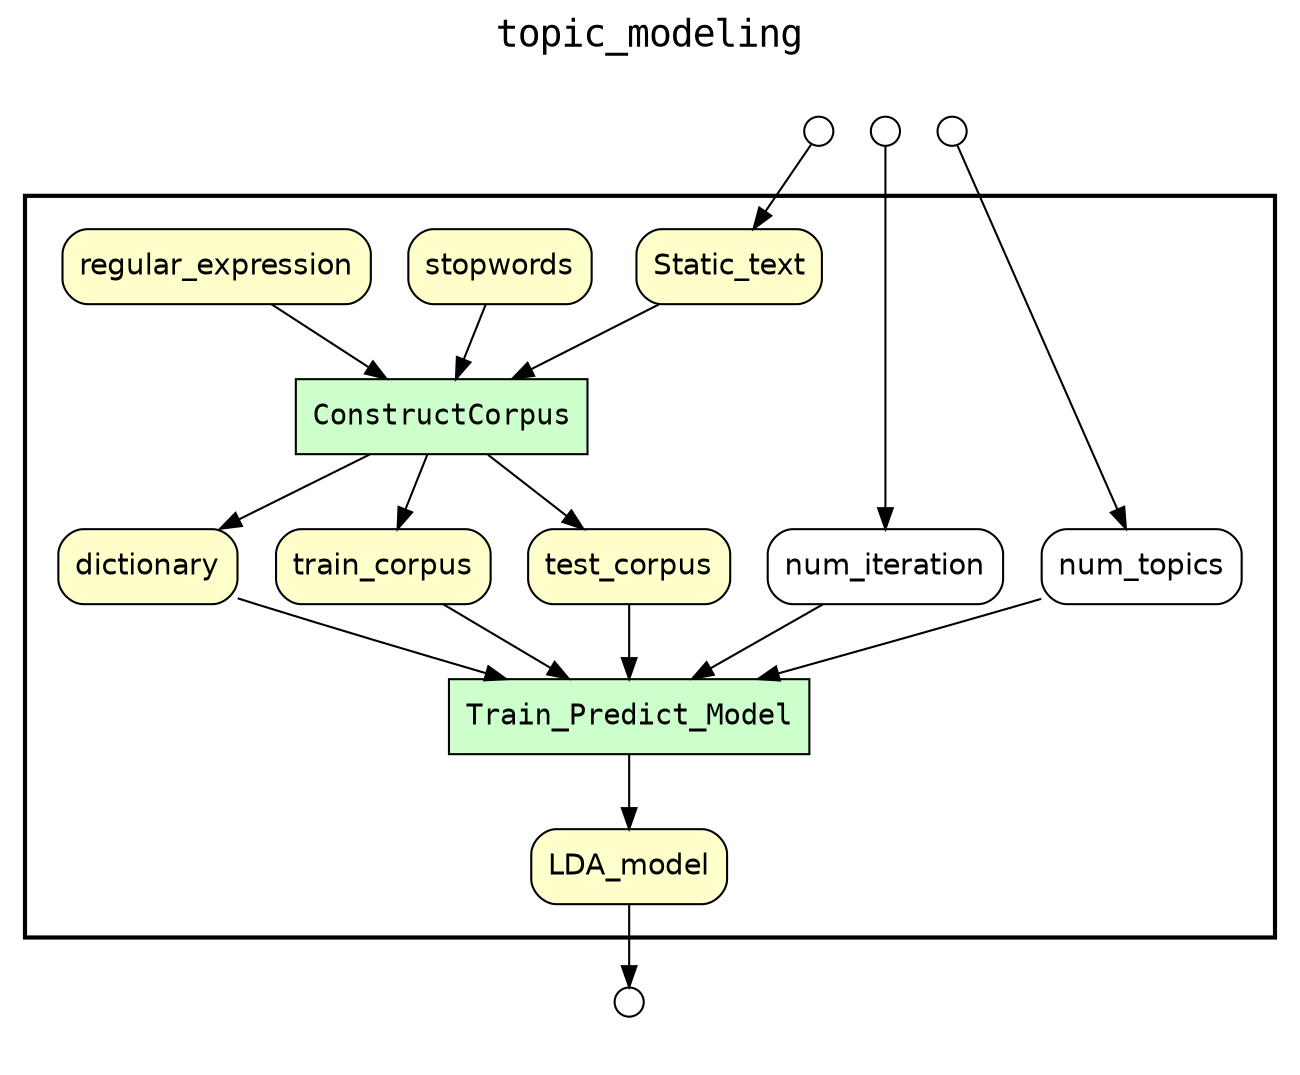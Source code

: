 
digraph yw_data_view {
rankdir=TB
fontname=Courier; fontsize=18; labelloc=t
label="topic_modeling"
subgraph cluster_workflow { label=""; color=black; penwidth=2
subgraph cluster_workflow_inner { label=""; color=white
node[shape=box style="filled" fillcolor="#CCFFCC" peripheries=1 fontname=Courier]
ConstructCorpus
Train_Predict_Model
node[shape=box style="filled" fillcolor="#CCFFCC" peripheries=1 fontname=Courier]
ConstructCorpus
Train_Predict_Model
node[shape=box style="rounded,filled" fillcolor="#FFFFCC" peripheries=1 fontname=Helvetica]
Static_text
stopwords
regular_expression
dictionary
train_corpus
test_corpus
LDA_model
node[shape=box style="rounded,filled" fillcolor="#FFFFFF" peripheries=1 fontname=Helvetica]
num_iteration
num_topics
}}
subgraph cluster_inflows { label=""; color=white; penwidth=2
subgraph cluster_inflows_inner { label=""; color=white
node[shape=circle fillcolor="#FFFFFF" peripheries=1 width=0.2]
Static_text_inflow [label=""]
num_iteration_inflow [label=""]
num_topics_inflow [label=""]
}}
subgraph cluster_outflows { label=""; color=white; penwidth=2
subgraph cluster_outflows_inner { label=""; color=white
node[shape=circle fillcolor="#FFFFFF" peripheries=1 width=0.2]
LDA_model_outflow [label=""]
}}
num_topics -> Train_Predict_Model
num_iteration -> Train_Predict_Model
test_corpus -> Train_Predict_Model
train_corpus -> Train_Predict_Model
dictionary -> Train_Predict_Model
regular_expression -> ConstructCorpus
stopwords -> ConstructCorpus
Static_text -> ConstructCorpus
ConstructCorpus -> dictionary
ConstructCorpus -> train_corpus
ConstructCorpus -> test_corpus
Train_Predict_Model -> LDA_model
Static_text_inflow -> Static_text
num_iteration_inflow -> num_iteration
num_topics_inflow -> num_topics
LDA_model -> LDA_model_outflow
}

